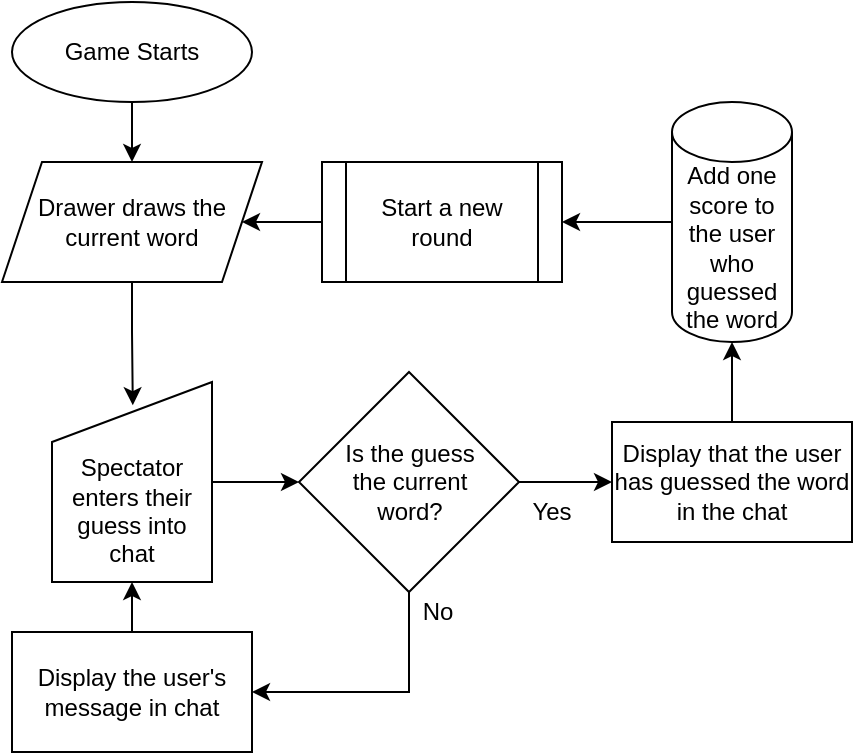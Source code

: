 <mxfile version="21.0.2" type="device"><diagram id="C5RBs43oDa-KdzZeNtuy" name="Page-1"><mxGraphModel dx="1050" dy="558" grid="0" gridSize="10" guides="1" tooltips="1" connect="1" arrows="1" fold="1" page="1" pageScale="1" pageWidth="827" pageHeight="1169" math="0" shadow="0"><root><mxCell id="WIyWlLk6GJQsqaUBKTNV-0"/><mxCell id="WIyWlLk6GJQsqaUBKTNV-1" parent="WIyWlLk6GJQsqaUBKTNV-0"/><mxCell id="Qx5gh9AlySlVioqWA8Z9-8" style="edgeStyle=orthogonalEdgeStyle;rounded=0;orthogonalLoop=1;jettySize=auto;html=1;exitX=0.5;exitY=1;exitDx=0;exitDy=0;entryX=0.505;entryY=0.116;entryDx=0;entryDy=0;entryPerimeter=0;" edge="1" parent="WIyWlLk6GJQsqaUBKTNV-1" source="Qx5gh9AlySlVioqWA8Z9-0" target="Qx5gh9AlySlVioqWA8Z9-2"><mxGeometry relative="1" as="geometry"/></mxCell><mxCell id="Qx5gh9AlySlVioqWA8Z9-0" value="Drawer draws the current word" style="shape=parallelogram;perimeter=parallelogramPerimeter;whiteSpace=wrap;html=1;fixedSize=1;" vertex="1" parent="WIyWlLk6GJQsqaUBKTNV-1"><mxGeometry x="155" y="120" width="130" height="60" as="geometry"/></mxCell><mxCell id="Qx5gh9AlySlVioqWA8Z9-10" style="edgeStyle=orthogonalEdgeStyle;rounded=0;orthogonalLoop=1;jettySize=auto;html=1;exitX=1;exitY=0.5;exitDx=0;exitDy=0;entryX=0;entryY=0.5;entryDx=0;entryDy=0;" edge="1" parent="WIyWlLk6GJQsqaUBKTNV-1" source="Qx5gh9AlySlVioqWA8Z9-2" target="Qx5gh9AlySlVioqWA8Z9-9"><mxGeometry relative="1" as="geometry"/></mxCell><mxCell id="Qx5gh9AlySlVioqWA8Z9-2" value="&lt;br&gt;&lt;br&gt;Spectator enters their guess into chat" style="shape=manualInput;whiteSpace=wrap;html=1;" vertex="1" parent="WIyWlLk6GJQsqaUBKTNV-1"><mxGeometry x="180" y="230" width="80" height="100" as="geometry"/></mxCell><mxCell id="Qx5gh9AlySlVioqWA8Z9-6" style="edgeStyle=orthogonalEdgeStyle;rounded=0;orthogonalLoop=1;jettySize=auto;html=1;exitX=0.5;exitY=1;exitDx=0;exitDy=0;entryX=0.5;entryY=0;entryDx=0;entryDy=0;" edge="1" parent="WIyWlLk6GJQsqaUBKTNV-1" source="Qx5gh9AlySlVioqWA8Z9-5" target="Qx5gh9AlySlVioqWA8Z9-0"><mxGeometry relative="1" as="geometry"/></mxCell><mxCell id="Qx5gh9AlySlVioqWA8Z9-5" value="Game Starts" style="ellipse;whiteSpace=wrap;html=1;" vertex="1" parent="WIyWlLk6GJQsqaUBKTNV-1"><mxGeometry x="160" y="40" width="120" height="50" as="geometry"/></mxCell><mxCell id="Qx5gh9AlySlVioqWA8Z9-14" style="edgeStyle=orthogonalEdgeStyle;rounded=0;orthogonalLoop=1;jettySize=auto;html=1;exitX=1;exitY=0.5;exitDx=0;exitDy=0;entryX=0;entryY=0.5;entryDx=0;entryDy=0;" edge="1" parent="WIyWlLk6GJQsqaUBKTNV-1" source="Qx5gh9AlySlVioqWA8Z9-9" target="Qx5gh9AlySlVioqWA8Z9-13"><mxGeometry relative="1" as="geometry"/></mxCell><mxCell id="Qx5gh9AlySlVioqWA8Z9-24" style="edgeStyle=orthogonalEdgeStyle;rounded=0;orthogonalLoop=1;jettySize=auto;html=1;exitX=0.5;exitY=1;exitDx=0;exitDy=0;entryX=0;entryY=0.5;entryDx=0;entryDy=0;" edge="1" parent="WIyWlLk6GJQsqaUBKTNV-1" source="Qx5gh9AlySlVioqWA8Z9-9" target="Qx5gh9AlySlVioqWA8Z9-22"><mxGeometry relative="1" as="geometry"/></mxCell><mxCell id="Qx5gh9AlySlVioqWA8Z9-9" value="Is the guess&lt;br&gt;the current&lt;br&gt;word?" style="rhombus;whiteSpace=wrap;html=1;" vertex="1" parent="WIyWlLk6GJQsqaUBKTNV-1"><mxGeometry x="303.5" y="225" width="110" height="110" as="geometry"/></mxCell><mxCell id="Qx5gh9AlySlVioqWA8Z9-12" value="No" style="text;html=1;strokeColor=none;fillColor=none;align=center;verticalAlign=middle;whiteSpace=wrap;rounded=0;" vertex="1" parent="WIyWlLk6GJQsqaUBKTNV-1"><mxGeometry x="358" y="330" width="30" height="30" as="geometry"/></mxCell><mxCell id="Qx5gh9AlySlVioqWA8Z9-17" style="edgeStyle=orthogonalEdgeStyle;rounded=0;orthogonalLoop=1;jettySize=auto;html=1;exitX=0.5;exitY=0;exitDx=0;exitDy=0;entryX=0.5;entryY=1;entryDx=0;entryDy=0;entryPerimeter=0;" edge="1" parent="WIyWlLk6GJQsqaUBKTNV-1" source="Qx5gh9AlySlVioqWA8Z9-13" target="Qx5gh9AlySlVioqWA8Z9-16"><mxGeometry relative="1" as="geometry"/></mxCell><mxCell id="Qx5gh9AlySlVioqWA8Z9-13" value="Display that the user has guessed the word in the chat" style="rounded=0;whiteSpace=wrap;html=1;" vertex="1" parent="WIyWlLk6GJQsqaUBKTNV-1"><mxGeometry x="460" y="250" width="120" height="60" as="geometry"/></mxCell><mxCell id="Qx5gh9AlySlVioqWA8Z9-20" style="edgeStyle=orthogonalEdgeStyle;rounded=0;orthogonalLoop=1;jettySize=auto;html=1;exitX=0;exitY=0.5;exitDx=0;exitDy=0;entryX=1;entryY=0.5;entryDx=0;entryDy=0;" edge="1" parent="WIyWlLk6GJQsqaUBKTNV-1" source="Qx5gh9AlySlVioqWA8Z9-15" target="Qx5gh9AlySlVioqWA8Z9-0"><mxGeometry relative="1" as="geometry"/></mxCell><mxCell id="Qx5gh9AlySlVioqWA8Z9-15" value="Start a new round" style="shape=process;whiteSpace=wrap;html=1;backgroundOutline=1;" vertex="1" parent="WIyWlLk6GJQsqaUBKTNV-1"><mxGeometry x="315" y="120" width="120" height="60" as="geometry"/></mxCell><mxCell id="Qx5gh9AlySlVioqWA8Z9-19" style="edgeStyle=orthogonalEdgeStyle;rounded=0;orthogonalLoop=1;jettySize=auto;html=1;exitX=0;exitY=0.5;exitDx=0;exitDy=0;exitPerimeter=0;entryX=1;entryY=0.5;entryDx=0;entryDy=0;" edge="1" parent="WIyWlLk6GJQsqaUBKTNV-1" source="Qx5gh9AlySlVioqWA8Z9-16" target="Qx5gh9AlySlVioqWA8Z9-15"><mxGeometry relative="1" as="geometry"/></mxCell><mxCell id="Qx5gh9AlySlVioqWA8Z9-16" value="Add one score to the user who guessed the word" style="shape=cylinder3;whiteSpace=wrap;html=1;boundedLbl=1;backgroundOutline=1;size=15;" vertex="1" parent="WIyWlLk6GJQsqaUBKTNV-1"><mxGeometry x="490" y="90" width="60" height="120" as="geometry"/></mxCell><mxCell id="Qx5gh9AlySlVioqWA8Z9-21" value="Yes" style="text;html=1;strokeColor=none;fillColor=none;align=center;verticalAlign=middle;whiteSpace=wrap;rounded=0;" vertex="1" parent="WIyWlLk6GJQsqaUBKTNV-1"><mxGeometry x="400" y="280" width="60" height="30" as="geometry"/></mxCell><mxCell id="Qx5gh9AlySlVioqWA8Z9-25" style="edgeStyle=orthogonalEdgeStyle;rounded=0;orthogonalLoop=1;jettySize=auto;html=1;exitX=0.5;exitY=1;exitDx=0;exitDy=0;entryX=0.5;entryY=1;entryDx=0;entryDy=0;" edge="1" parent="WIyWlLk6GJQsqaUBKTNV-1" source="Qx5gh9AlySlVioqWA8Z9-22" target="Qx5gh9AlySlVioqWA8Z9-2"><mxGeometry relative="1" as="geometry"/></mxCell><mxCell id="Qx5gh9AlySlVioqWA8Z9-22" value="Display the user's message in chat" style="rounded=0;whiteSpace=wrap;html=1;direction=west;" vertex="1" parent="WIyWlLk6GJQsqaUBKTNV-1"><mxGeometry x="160" y="355" width="120" height="60" as="geometry"/></mxCell></root></mxGraphModel></diagram></mxfile>